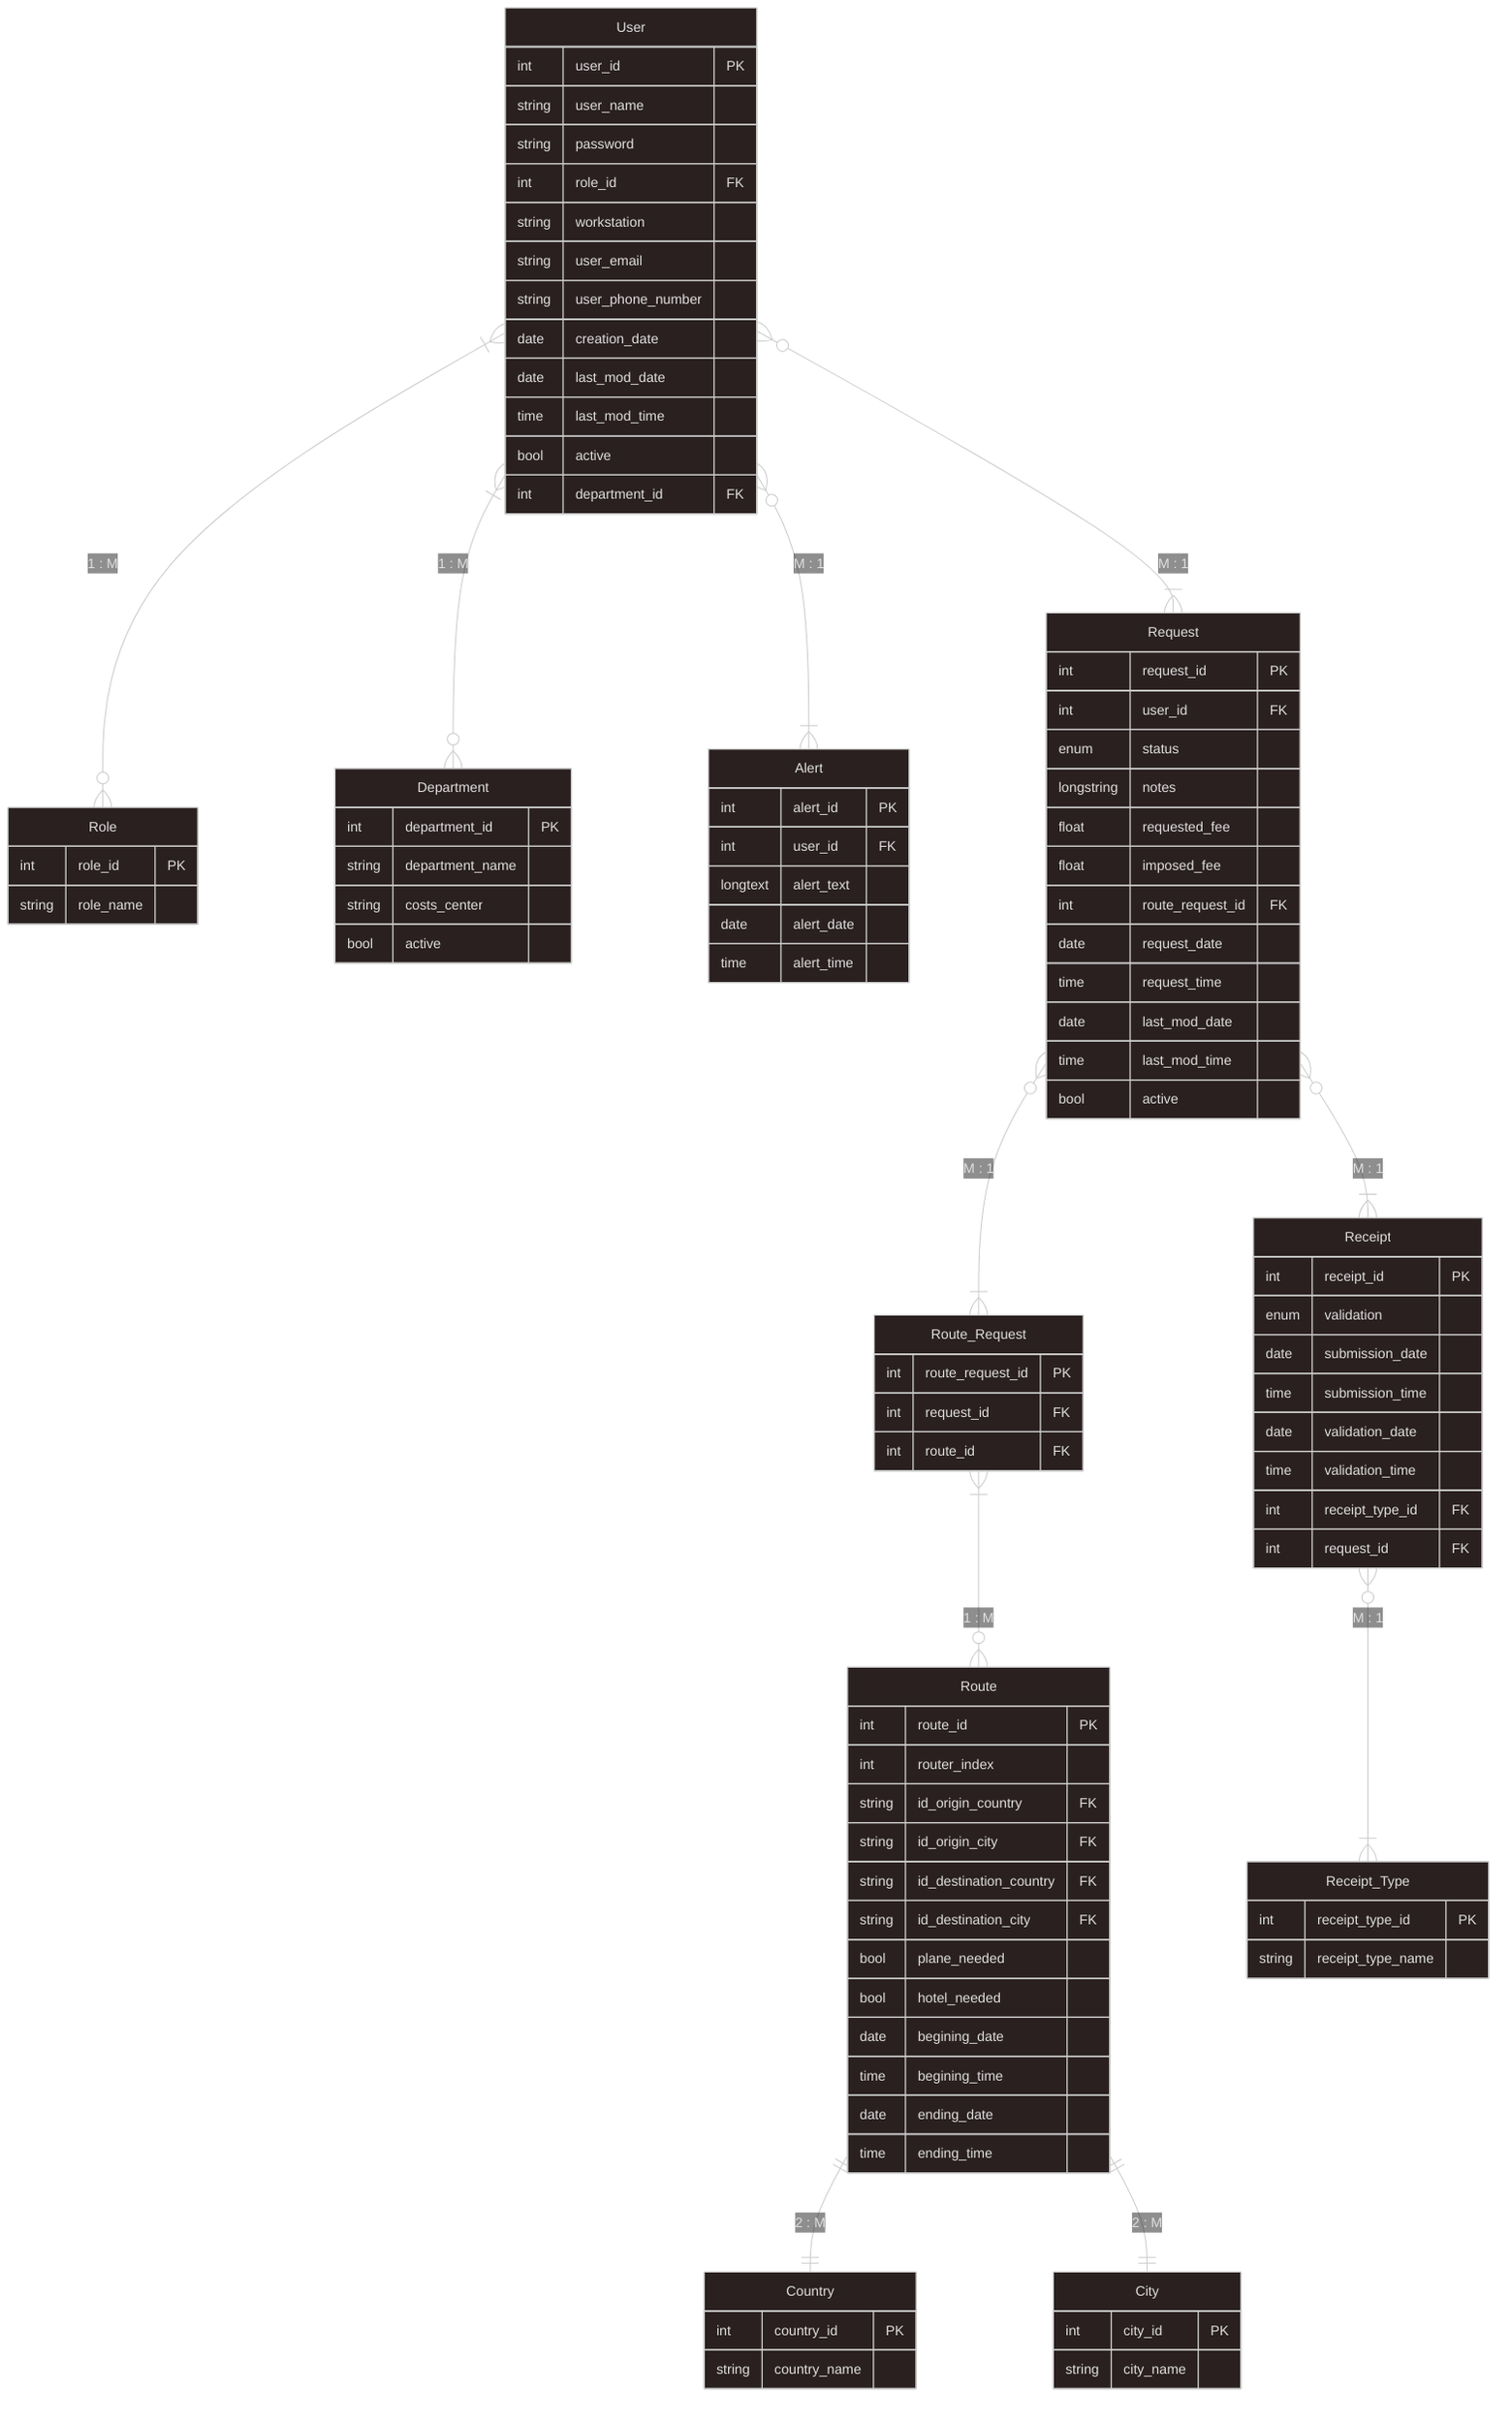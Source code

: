 ---
config:
  theme: neo-dark
---
erDiagram

    User }|--o{ Role : "1 : M"
    User }|--o{ Department : "1 : M"
    User }o--|{ Alert : "M : 1"
    User }o--|{ Request : "M : 1"

    Request }o--|{ Route_Request : "M : 1"
    Route_Request }|--o{ Route : "1 : M"
    Route ||--|| Country : "2 : M"
    Route ||--|| City : "2 : M"

    Request }o--|{ Receipt : "M : 1"
    Receipt }o--|{ Receipt_Type : "M : 1"



    User {
        int user_id PK
        string user_name
        string password
        
        int role_id FK

        string workstation
        string user_email
        string user_phone_number
        
        date creation_date
        date last_mod_date
        time last_mod_time

        bool active

        int department_id FK
    }

    Role {
        int role_id PK
        string role_name
    }

    Department {
        int department_id PK
        string department_name
        string costs_center
        bool active
    }

    Alert {
        int alert_id PK
        int user_id FK
        longtext alert_text
        date alert_date
        time alert_time
    }



    Request {
        int request_id PK
        int user_id FK
        enum status

        longstring notes
        float requested_fee
        float imposed_fee

        int route_request_id FK

        date request_date
        time request_time
        date last_mod_date
        time last_mod_time
        
        bool active
    }

    Route_Request {
        int route_request_id PK
        int request_id FK
        int route_id FK
    }

    Route {
        int route_id PK
        int router_index

        string id_origin_country FK
        string id_origin_city FK
        string id_destination_country FK
        string id_destination_city FK

        bool plane_needed
        bool hotel_needed

        date begining_date
        time begining_time
        date ending_date
        time ending_time
    }

    City {
        int city_id PK
        string city_name
    }

    Country {
        int country_id PK
        string country_name
    }

    Receipt {
        int receipt_id PK
        
        enum validation

        date submission_date
        time submission_time
        date validation_date
        time validation_time

        int receipt_type_id FK
        int request_id FK
    }

    Receipt_Type {
        int receipt_type_id PK
        string receipt_type_name
    }